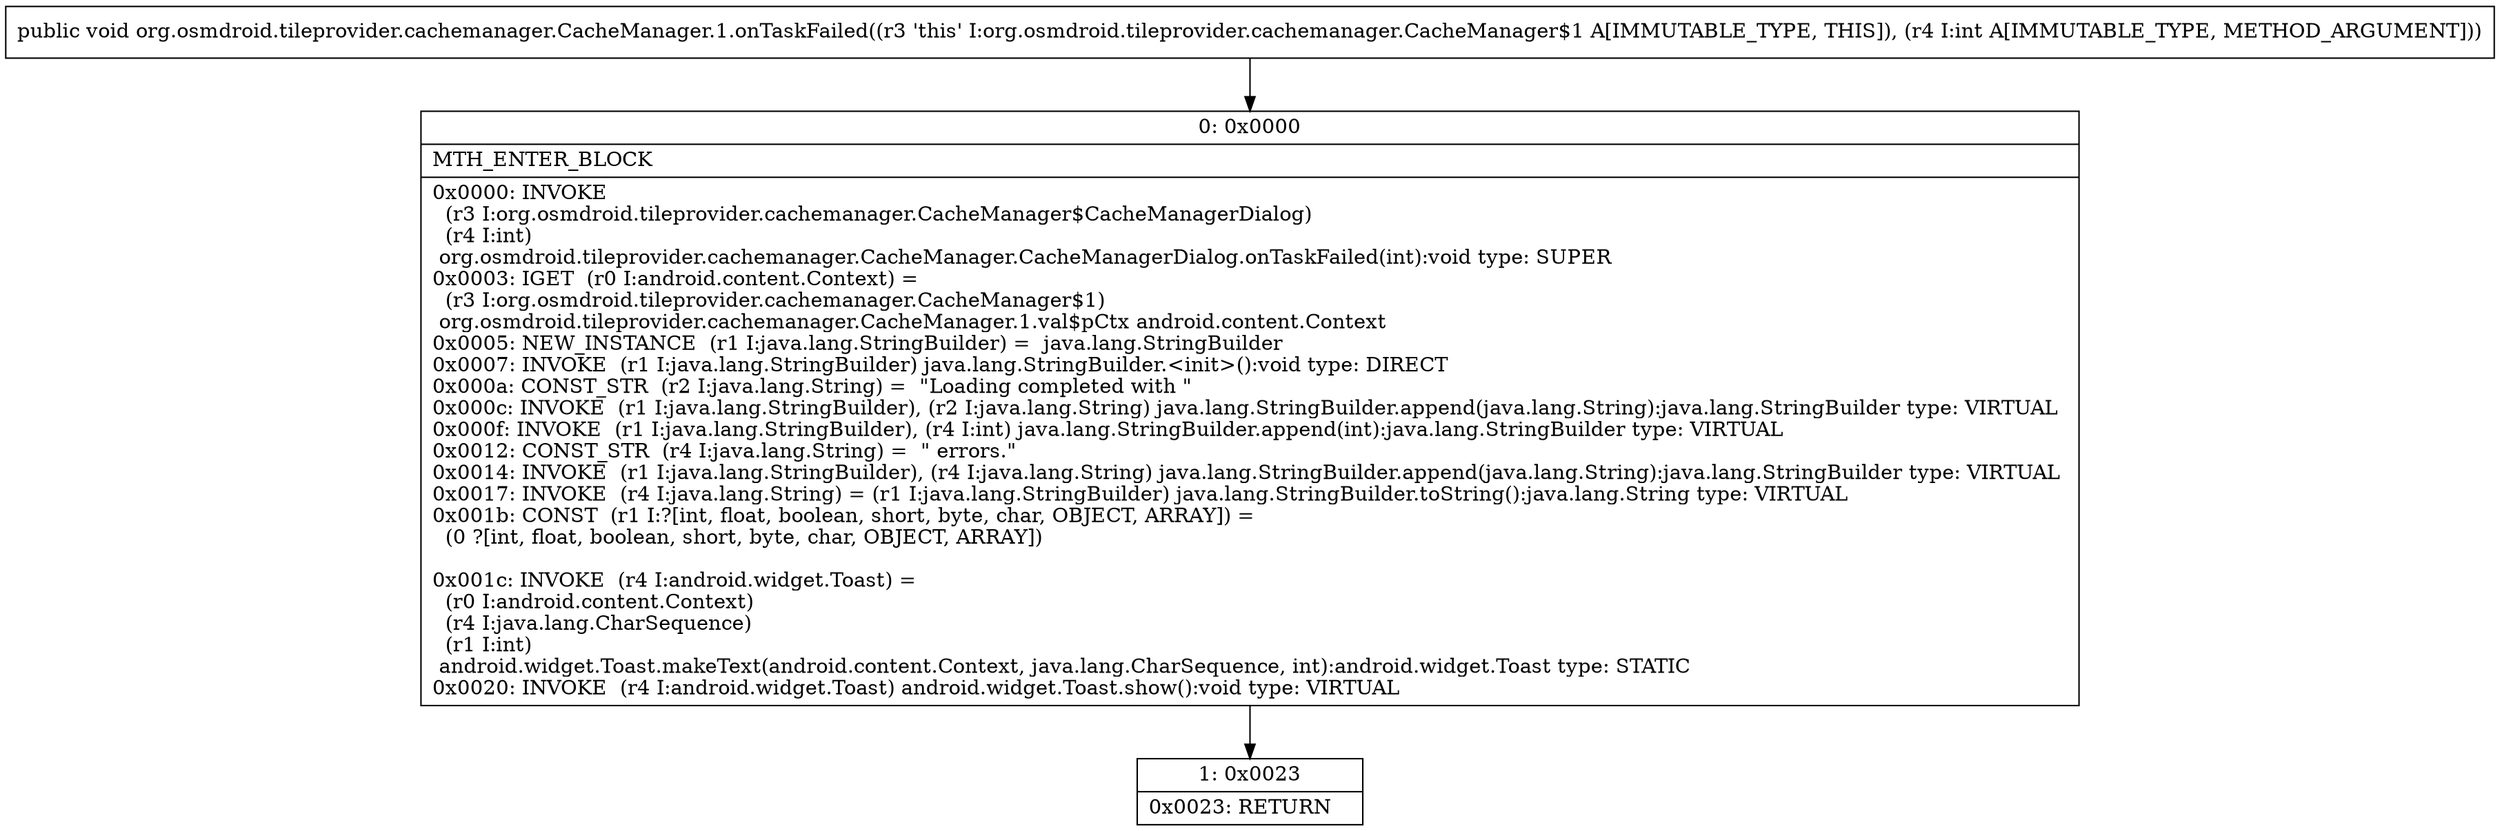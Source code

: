 digraph "CFG fororg.osmdroid.tileprovider.cachemanager.CacheManager.1.onTaskFailed(I)V" {
Node_0 [shape=record,label="{0\:\ 0x0000|MTH_ENTER_BLOCK\l|0x0000: INVOKE  \l  (r3 I:org.osmdroid.tileprovider.cachemanager.CacheManager$CacheManagerDialog)\l  (r4 I:int)\l org.osmdroid.tileprovider.cachemanager.CacheManager.CacheManagerDialog.onTaskFailed(int):void type: SUPER \l0x0003: IGET  (r0 I:android.content.Context) = \l  (r3 I:org.osmdroid.tileprovider.cachemanager.CacheManager$1)\l org.osmdroid.tileprovider.cachemanager.CacheManager.1.val$pCtx android.content.Context \l0x0005: NEW_INSTANCE  (r1 I:java.lang.StringBuilder) =  java.lang.StringBuilder \l0x0007: INVOKE  (r1 I:java.lang.StringBuilder) java.lang.StringBuilder.\<init\>():void type: DIRECT \l0x000a: CONST_STR  (r2 I:java.lang.String) =  \"Loading completed with \" \l0x000c: INVOKE  (r1 I:java.lang.StringBuilder), (r2 I:java.lang.String) java.lang.StringBuilder.append(java.lang.String):java.lang.StringBuilder type: VIRTUAL \l0x000f: INVOKE  (r1 I:java.lang.StringBuilder), (r4 I:int) java.lang.StringBuilder.append(int):java.lang.StringBuilder type: VIRTUAL \l0x0012: CONST_STR  (r4 I:java.lang.String) =  \" errors.\" \l0x0014: INVOKE  (r1 I:java.lang.StringBuilder), (r4 I:java.lang.String) java.lang.StringBuilder.append(java.lang.String):java.lang.StringBuilder type: VIRTUAL \l0x0017: INVOKE  (r4 I:java.lang.String) = (r1 I:java.lang.StringBuilder) java.lang.StringBuilder.toString():java.lang.String type: VIRTUAL \l0x001b: CONST  (r1 I:?[int, float, boolean, short, byte, char, OBJECT, ARRAY]) = \l  (0 ?[int, float, boolean, short, byte, char, OBJECT, ARRAY])\l \l0x001c: INVOKE  (r4 I:android.widget.Toast) = \l  (r0 I:android.content.Context)\l  (r4 I:java.lang.CharSequence)\l  (r1 I:int)\l android.widget.Toast.makeText(android.content.Context, java.lang.CharSequence, int):android.widget.Toast type: STATIC \l0x0020: INVOKE  (r4 I:android.widget.Toast) android.widget.Toast.show():void type: VIRTUAL \l}"];
Node_1 [shape=record,label="{1\:\ 0x0023|0x0023: RETURN   \l}"];
MethodNode[shape=record,label="{public void org.osmdroid.tileprovider.cachemanager.CacheManager.1.onTaskFailed((r3 'this' I:org.osmdroid.tileprovider.cachemanager.CacheManager$1 A[IMMUTABLE_TYPE, THIS]), (r4 I:int A[IMMUTABLE_TYPE, METHOD_ARGUMENT])) }"];
MethodNode -> Node_0;
Node_0 -> Node_1;
}

